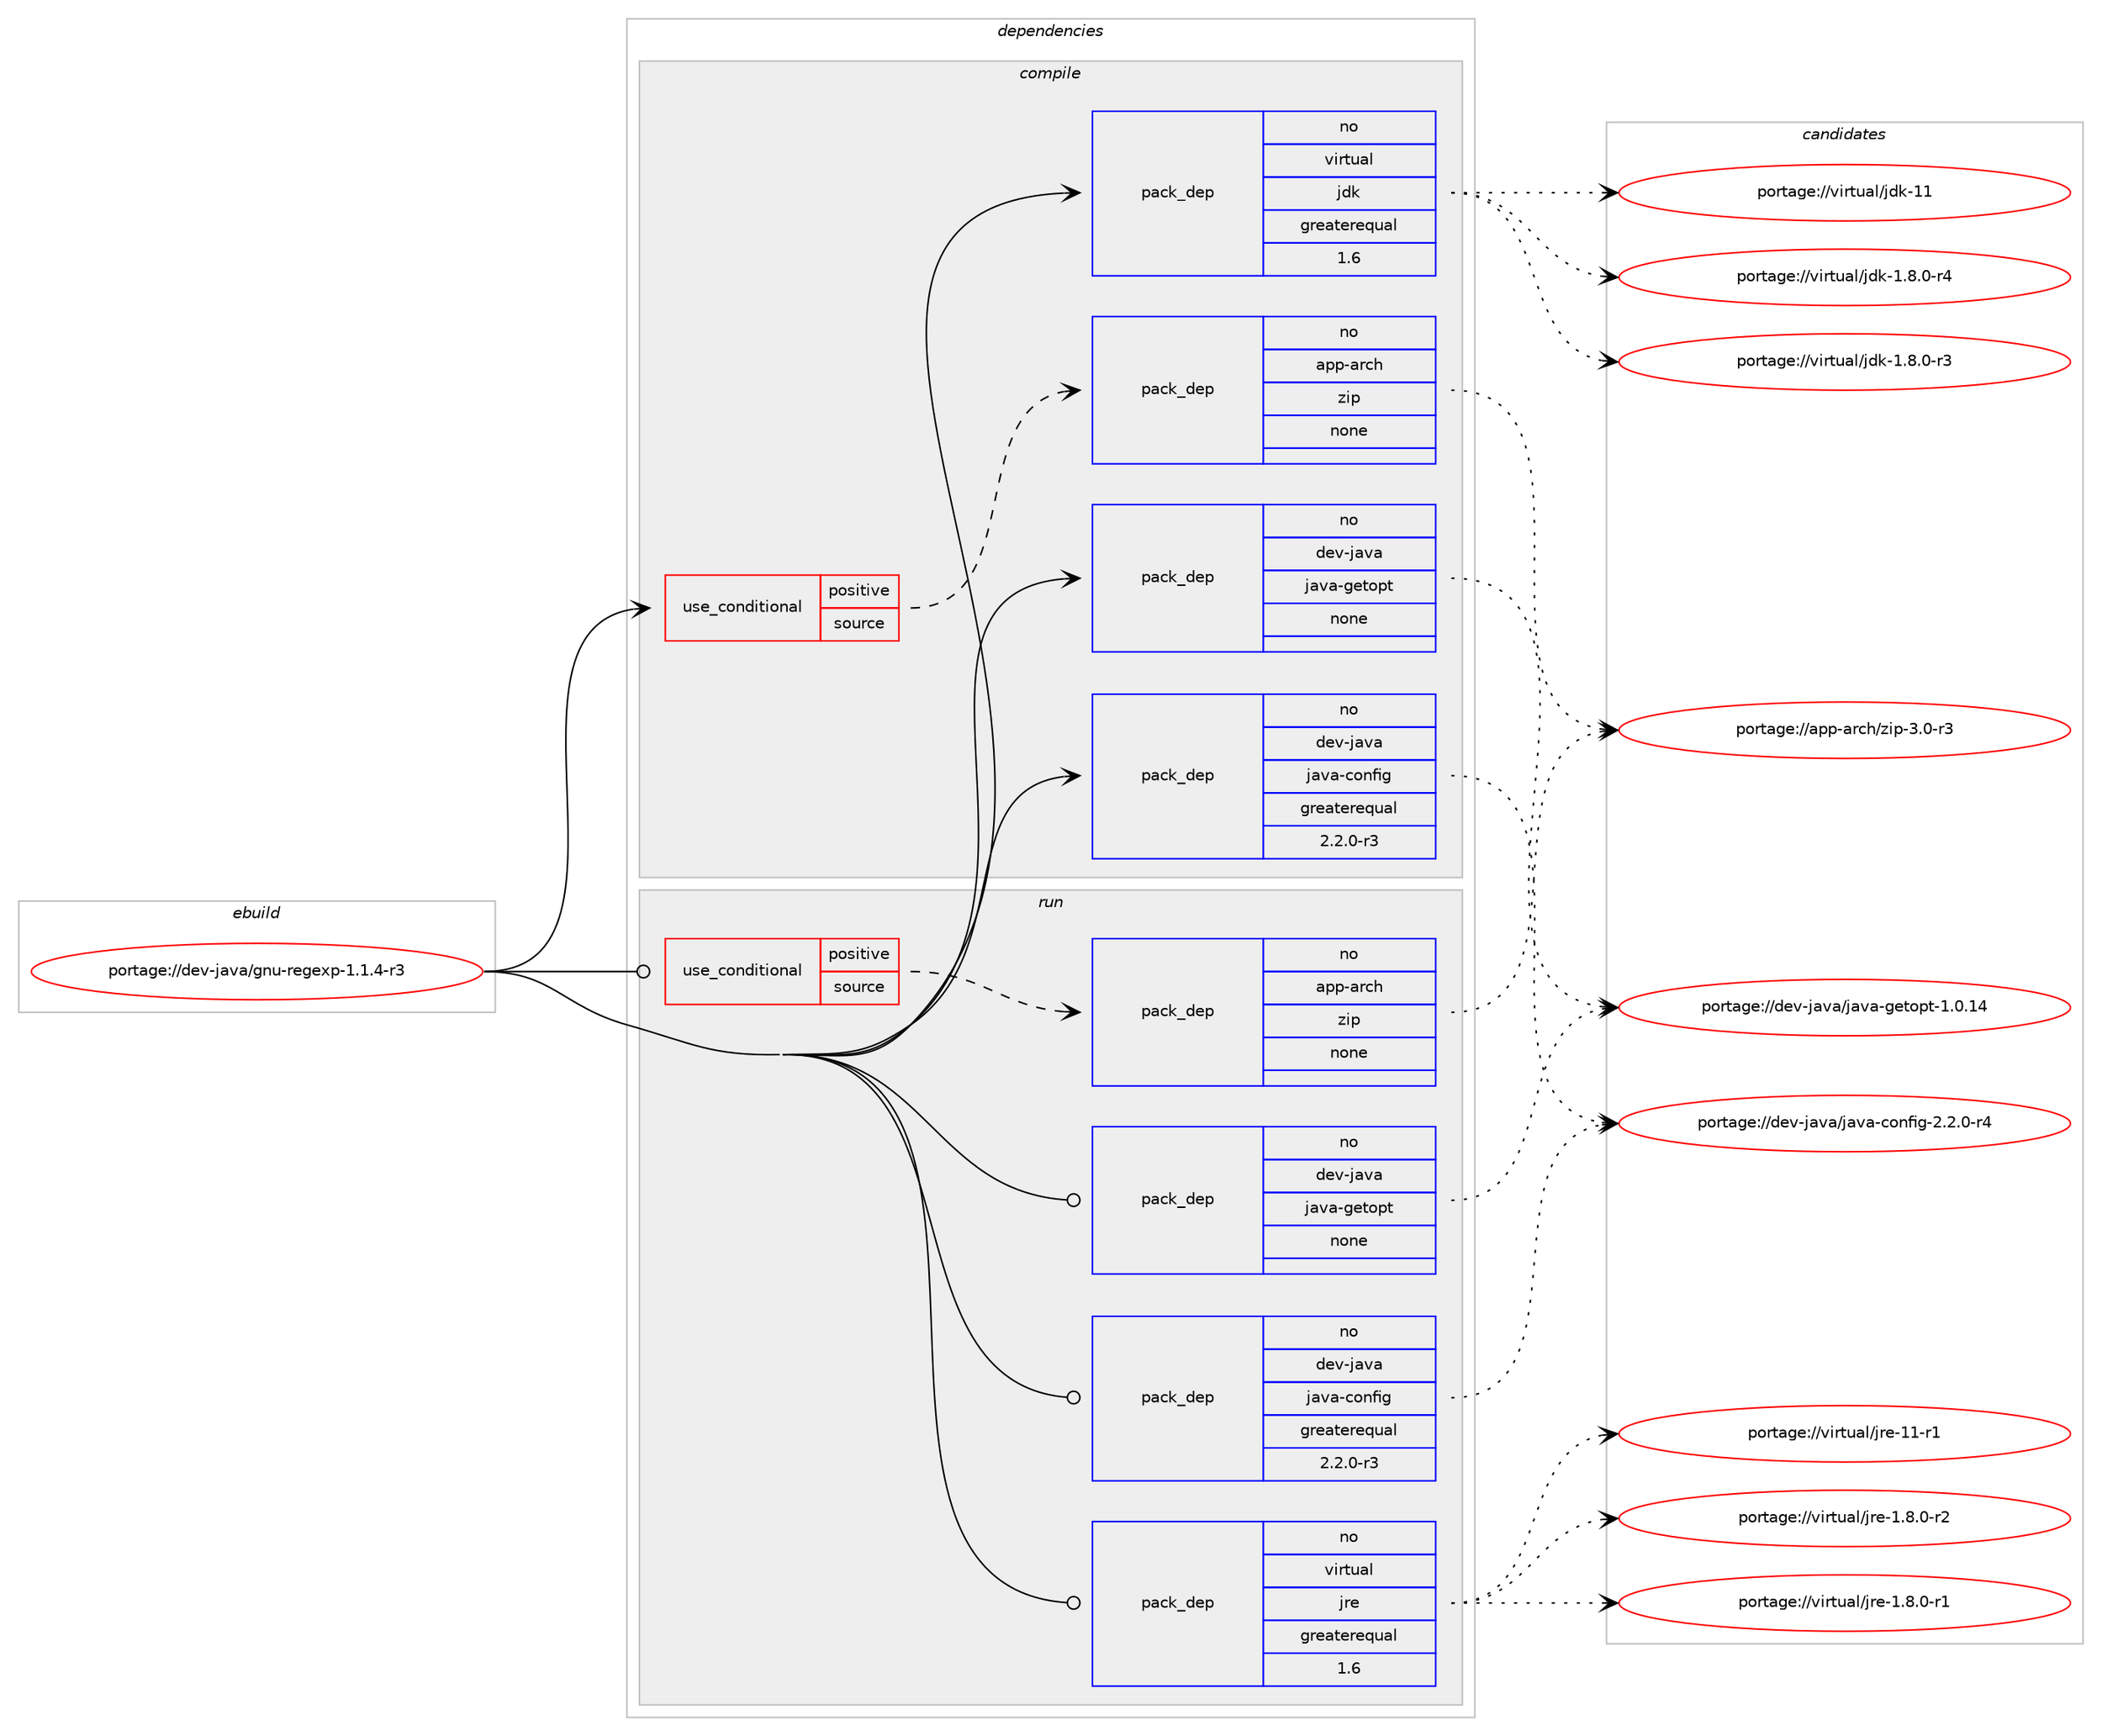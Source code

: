 digraph prolog {

# *************
# Graph options
# *************

newrank=true;
concentrate=true;
compound=true;
graph [rankdir=LR,fontname=Helvetica,fontsize=10,ranksep=1.5];#, ranksep=2.5, nodesep=0.2];
edge  [arrowhead=vee];
node  [fontname=Helvetica,fontsize=10];

# **********
# The ebuild
# **********

subgraph cluster_leftcol {
color=gray;
label=<<i>ebuild</i>>;
id [label="portage://dev-java/gnu-regexp-1.1.4-r3", color=red, width=4, href="../dev-java/gnu-regexp-1.1.4-r3.svg"];
}

# ****************
# The dependencies
# ****************

subgraph cluster_midcol {
color=gray;
label=<<i>dependencies</i>>;
subgraph cluster_compile {
fillcolor="#eeeeee";
style=filled;
label=<<i>compile</i>>;
subgraph cond130170 {
dependency531499 [label=<<TABLE BORDER="0" CELLBORDER="1" CELLSPACING="0" CELLPADDING="4"><TR><TD ROWSPAN="3" CELLPADDING="10">use_conditional</TD></TR><TR><TD>positive</TD></TR><TR><TD>source</TD></TR></TABLE>>, shape=none, color=red];
subgraph pack395710 {
dependency531500 [label=<<TABLE BORDER="0" CELLBORDER="1" CELLSPACING="0" CELLPADDING="4" WIDTH="220"><TR><TD ROWSPAN="6" CELLPADDING="30">pack_dep</TD></TR><TR><TD WIDTH="110">no</TD></TR><TR><TD>app-arch</TD></TR><TR><TD>zip</TD></TR><TR><TD>none</TD></TR><TR><TD></TD></TR></TABLE>>, shape=none, color=blue];
}
dependency531499:e -> dependency531500:w [weight=20,style="dashed",arrowhead="vee"];
}
id:e -> dependency531499:w [weight=20,style="solid",arrowhead="vee"];
subgraph pack395711 {
dependency531501 [label=<<TABLE BORDER="0" CELLBORDER="1" CELLSPACING="0" CELLPADDING="4" WIDTH="220"><TR><TD ROWSPAN="6" CELLPADDING="30">pack_dep</TD></TR><TR><TD WIDTH="110">no</TD></TR><TR><TD>dev-java</TD></TR><TR><TD>java-config</TD></TR><TR><TD>greaterequal</TD></TR><TR><TD>2.2.0-r3</TD></TR></TABLE>>, shape=none, color=blue];
}
id:e -> dependency531501:w [weight=20,style="solid",arrowhead="vee"];
subgraph pack395712 {
dependency531502 [label=<<TABLE BORDER="0" CELLBORDER="1" CELLSPACING="0" CELLPADDING="4" WIDTH="220"><TR><TD ROWSPAN="6" CELLPADDING="30">pack_dep</TD></TR><TR><TD WIDTH="110">no</TD></TR><TR><TD>dev-java</TD></TR><TR><TD>java-getopt</TD></TR><TR><TD>none</TD></TR><TR><TD></TD></TR></TABLE>>, shape=none, color=blue];
}
id:e -> dependency531502:w [weight=20,style="solid",arrowhead="vee"];
subgraph pack395713 {
dependency531503 [label=<<TABLE BORDER="0" CELLBORDER="1" CELLSPACING="0" CELLPADDING="4" WIDTH="220"><TR><TD ROWSPAN="6" CELLPADDING="30">pack_dep</TD></TR><TR><TD WIDTH="110">no</TD></TR><TR><TD>virtual</TD></TR><TR><TD>jdk</TD></TR><TR><TD>greaterequal</TD></TR><TR><TD>1.6</TD></TR></TABLE>>, shape=none, color=blue];
}
id:e -> dependency531503:w [weight=20,style="solid",arrowhead="vee"];
}
subgraph cluster_compileandrun {
fillcolor="#eeeeee";
style=filled;
label=<<i>compile and run</i>>;
}
subgraph cluster_run {
fillcolor="#eeeeee";
style=filled;
label=<<i>run</i>>;
subgraph cond130171 {
dependency531504 [label=<<TABLE BORDER="0" CELLBORDER="1" CELLSPACING="0" CELLPADDING="4"><TR><TD ROWSPAN="3" CELLPADDING="10">use_conditional</TD></TR><TR><TD>positive</TD></TR><TR><TD>source</TD></TR></TABLE>>, shape=none, color=red];
subgraph pack395714 {
dependency531505 [label=<<TABLE BORDER="0" CELLBORDER="1" CELLSPACING="0" CELLPADDING="4" WIDTH="220"><TR><TD ROWSPAN="6" CELLPADDING="30">pack_dep</TD></TR><TR><TD WIDTH="110">no</TD></TR><TR><TD>app-arch</TD></TR><TR><TD>zip</TD></TR><TR><TD>none</TD></TR><TR><TD></TD></TR></TABLE>>, shape=none, color=blue];
}
dependency531504:e -> dependency531505:w [weight=20,style="dashed",arrowhead="vee"];
}
id:e -> dependency531504:w [weight=20,style="solid",arrowhead="odot"];
subgraph pack395715 {
dependency531506 [label=<<TABLE BORDER="0" CELLBORDER="1" CELLSPACING="0" CELLPADDING="4" WIDTH="220"><TR><TD ROWSPAN="6" CELLPADDING="30">pack_dep</TD></TR><TR><TD WIDTH="110">no</TD></TR><TR><TD>dev-java</TD></TR><TR><TD>java-config</TD></TR><TR><TD>greaterequal</TD></TR><TR><TD>2.2.0-r3</TD></TR></TABLE>>, shape=none, color=blue];
}
id:e -> dependency531506:w [weight=20,style="solid",arrowhead="odot"];
subgraph pack395716 {
dependency531507 [label=<<TABLE BORDER="0" CELLBORDER="1" CELLSPACING="0" CELLPADDING="4" WIDTH="220"><TR><TD ROWSPAN="6" CELLPADDING="30">pack_dep</TD></TR><TR><TD WIDTH="110">no</TD></TR><TR><TD>dev-java</TD></TR><TR><TD>java-getopt</TD></TR><TR><TD>none</TD></TR><TR><TD></TD></TR></TABLE>>, shape=none, color=blue];
}
id:e -> dependency531507:w [weight=20,style="solid",arrowhead="odot"];
subgraph pack395717 {
dependency531508 [label=<<TABLE BORDER="0" CELLBORDER="1" CELLSPACING="0" CELLPADDING="4" WIDTH="220"><TR><TD ROWSPAN="6" CELLPADDING="30">pack_dep</TD></TR><TR><TD WIDTH="110">no</TD></TR><TR><TD>virtual</TD></TR><TR><TD>jre</TD></TR><TR><TD>greaterequal</TD></TR><TR><TD>1.6</TD></TR></TABLE>>, shape=none, color=blue];
}
id:e -> dependency531508:w [weight=20,style="solid",arrowhead="odot"];
}
}

# **************
# The candidates
# **************

subgraph cluster_choices {
rank=same;
color=gray;
label=<<i>candidates</i>>;

subgraph choice395710 {
color=black;
nodesep=1;
choice9711211245971149910447122105112455146484511451 [label="portage://app-arch/zip-3.0-r3", color=red, width=4,href="../app-arch/zip-3.0-r3.svg"];
dependency531500:e -> choice9711211245971149910447122105112455146484511451:w [style=dotted,weight="100"];
}
subgraph choice395711 {
color=black;
nodesep=1;
choice10010111845106971189747106971189745991111101021051034550465046484511452 [label="portage://dev-java/java-config-2.2.0-r4", color=red, width=4,href="../dev-java/java-config-2.2.0-r4.svg"];
dependency531501:e -> choice10010111845106971189747106971189745991111101021051034550465046484511452:w [style=dotted,weight="100"];
}
subgraph choice395712 {
color=black;
nodesep=1;
choice1001011184510697118974710697118974510310111611111211645494648464952 [label="portage://dev-java/java-getopt-1.0.14", color=red, width=4,href="../dev-java/java-getopt-1.0.14.svg"];
dependency531502:e -> choice1001011184510697118974710697118974510310111611111211645494648464952:w [style=dotted,weight="100"];
}
subgraph choice395713 {
color=black;
nodesep=1;
choice1181051141161179710847106100107454949 [label="portage://virtual/jdk-11", color=red, width=4,href="../virtual/jdk-11.svg"];
choice11810511411611797108471061001074549465646484511452 [label="portage://virtual/jdk-1.8.0-r4", color=red, width=4,href="../virtual/jdk-1.8.0-r4.svg"];
choice11810511411611797108471061001074549465646484511451 [label="portage://virtual/jdk-1.8.0-r3", color=red, width=4,href="../virtual/jdk-1.8.0-r3.svg"];
dependency531503:e -> choice1181051141161179710847106100107454949:w [style=dotted,weight="100"];
dependency531503:e -> choice11810511411611797108471061001074549465646484511452:w [style=dotted,weight="100"];
dependency531503:e -> choice11810511411611797108471061001074549465646484511451:w [style=dotted,weight="100"];
}
subgraph choice395714 {
color=black;
nodesep=1;
choice9711211245971149910447122105112455146484511451 [label="portage://app-arch/zip-3.0-r3", color=red, width=4,href="../app-arch/zip-3.0-r3.svg"];
dependency531505:e -> choice9711211245971149910447122105112455146484511451:w [style=dotted,weight="100"];
}
subgraph choice395715 {
color=black;
nodesep=1;
choice10010111845106971189747106971189745991111101021051034550465046484511452 [label="portage://dev-java/java-config-2.2.0-r4", color=red, width=4,href="../dev-java/java-config-2.2.0-r4.svg"];
dependency531506:e -> choice10010111845106971189747106971189745991111101021051034550465046484511452:w [style=dotted,weight="100"];
}
subgraph choice395716 {
color=black;
nodesep=1;
choice1001011184510697118974710697118974510310111611111211645494648464952 [label="portage://dev-java/java-getopt-1.0.14", color=red, width=4,href="../dev-java/java-getopt-1.0.14.svg"];
dependency531507:e -> choice1001011184510697118974710697118974510310111611111211645494648464952:w [style=dotted,weight="100"];
}
subgraph choice395717 {
color=black;
nodesep=1;
choice11810511411611797108471061141014549494511449 [label="portage://virtual/jre-11-r1", color=red, width=4,href="../virtual/jre-11-r1.svg"];
choice11810511411611797108471061141014549465646484511450 [label="portage://virtual/jre-1.8.0-r2", color=red, width=4,href="../virtual/jre-1.8.0-r2.svg"];
choice11810511411611797108471061141014549465646484511449 [label="portage://virtual/jre-1.8.0-r1", color=red, width=4,href="../virtual/jre-1.8.0-r1.svg"];
dependency531508:e -> choice11810511411611797108471061141014549494511449:w [style=dotted,weight="100"];
dependency531508:e -> choice11810511411611797108471061141014549465646484511450:w [style=dotted,weight="100"];
dependency531508:e -> choice11810511411611797108471061141014549465646484511449:w [style=dotted,weight="100"];
}
}

}
